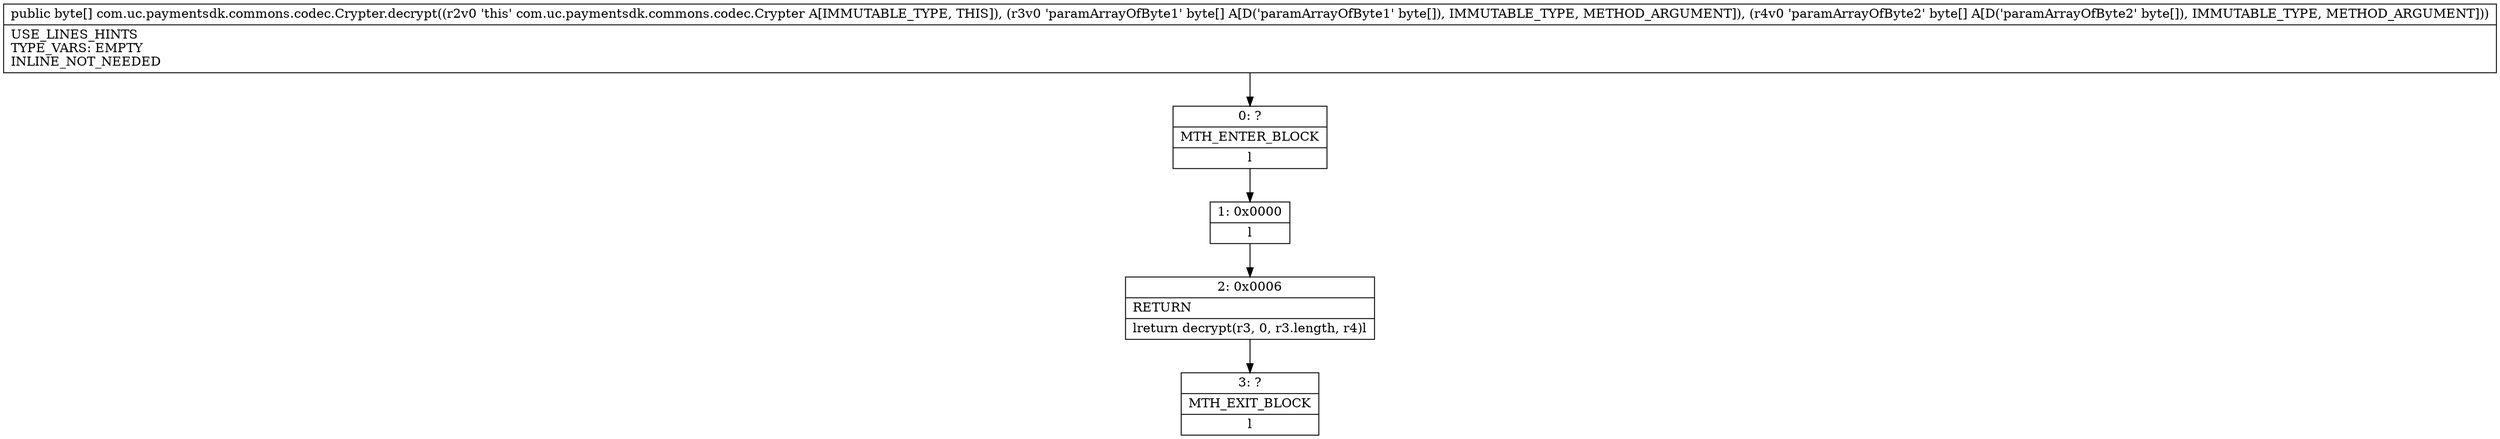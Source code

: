 digraph "CFG forcom.uc.paymentsdk.commons.codec.Crypter.decrypt([B[B)[B" {
Node_0 [shape=record,label="{0\:\ ?|MTH_ENTER_BLOCK\l|l}"];
Node_1 [shape=record,label="{1\:\ 0x0000|l}"];
Node_2 [shape=record,label="{2\:\ 0x0006|RETURN\l|lreturn decrypt(r3, 0, r3.length, r4)l}"];
Node_3 [shape=record,label="{3\:\ ?|MTH_EXIT_BLOCK\l|l}"];
MethodNode[shape=record,label="{public byte[] com.uc.paymentsdk.commons.codec.Crypter.decrypt((r2v0 'this' com.uc.paymentsdk.commons.codec.Crypter A[IMMUTABLE_TYPE, THIS]), (r3v0 'paramArrayOfByte1' byte[] A[D('paramArrayOfByte1' byte[]), IMMUTABLE_TYPE, METHOD_ARGUMENT]), (r4v0 'paramArrayOfByte2' byte[] A[D('paramArrayOfByte2' byte[]), IMMUTABLE_TYPE, METHOD_ARGUMENT]))  | USE_LINES_HINTS\lTYPE_VARS: EMPTY\lINLINE_NOT_NEEDED\l}"];
MethodNode -> Node_0;
Node_0 -> Node_1;
Node_1 -> Node_2;
Node_2 -> Node_3;
}

